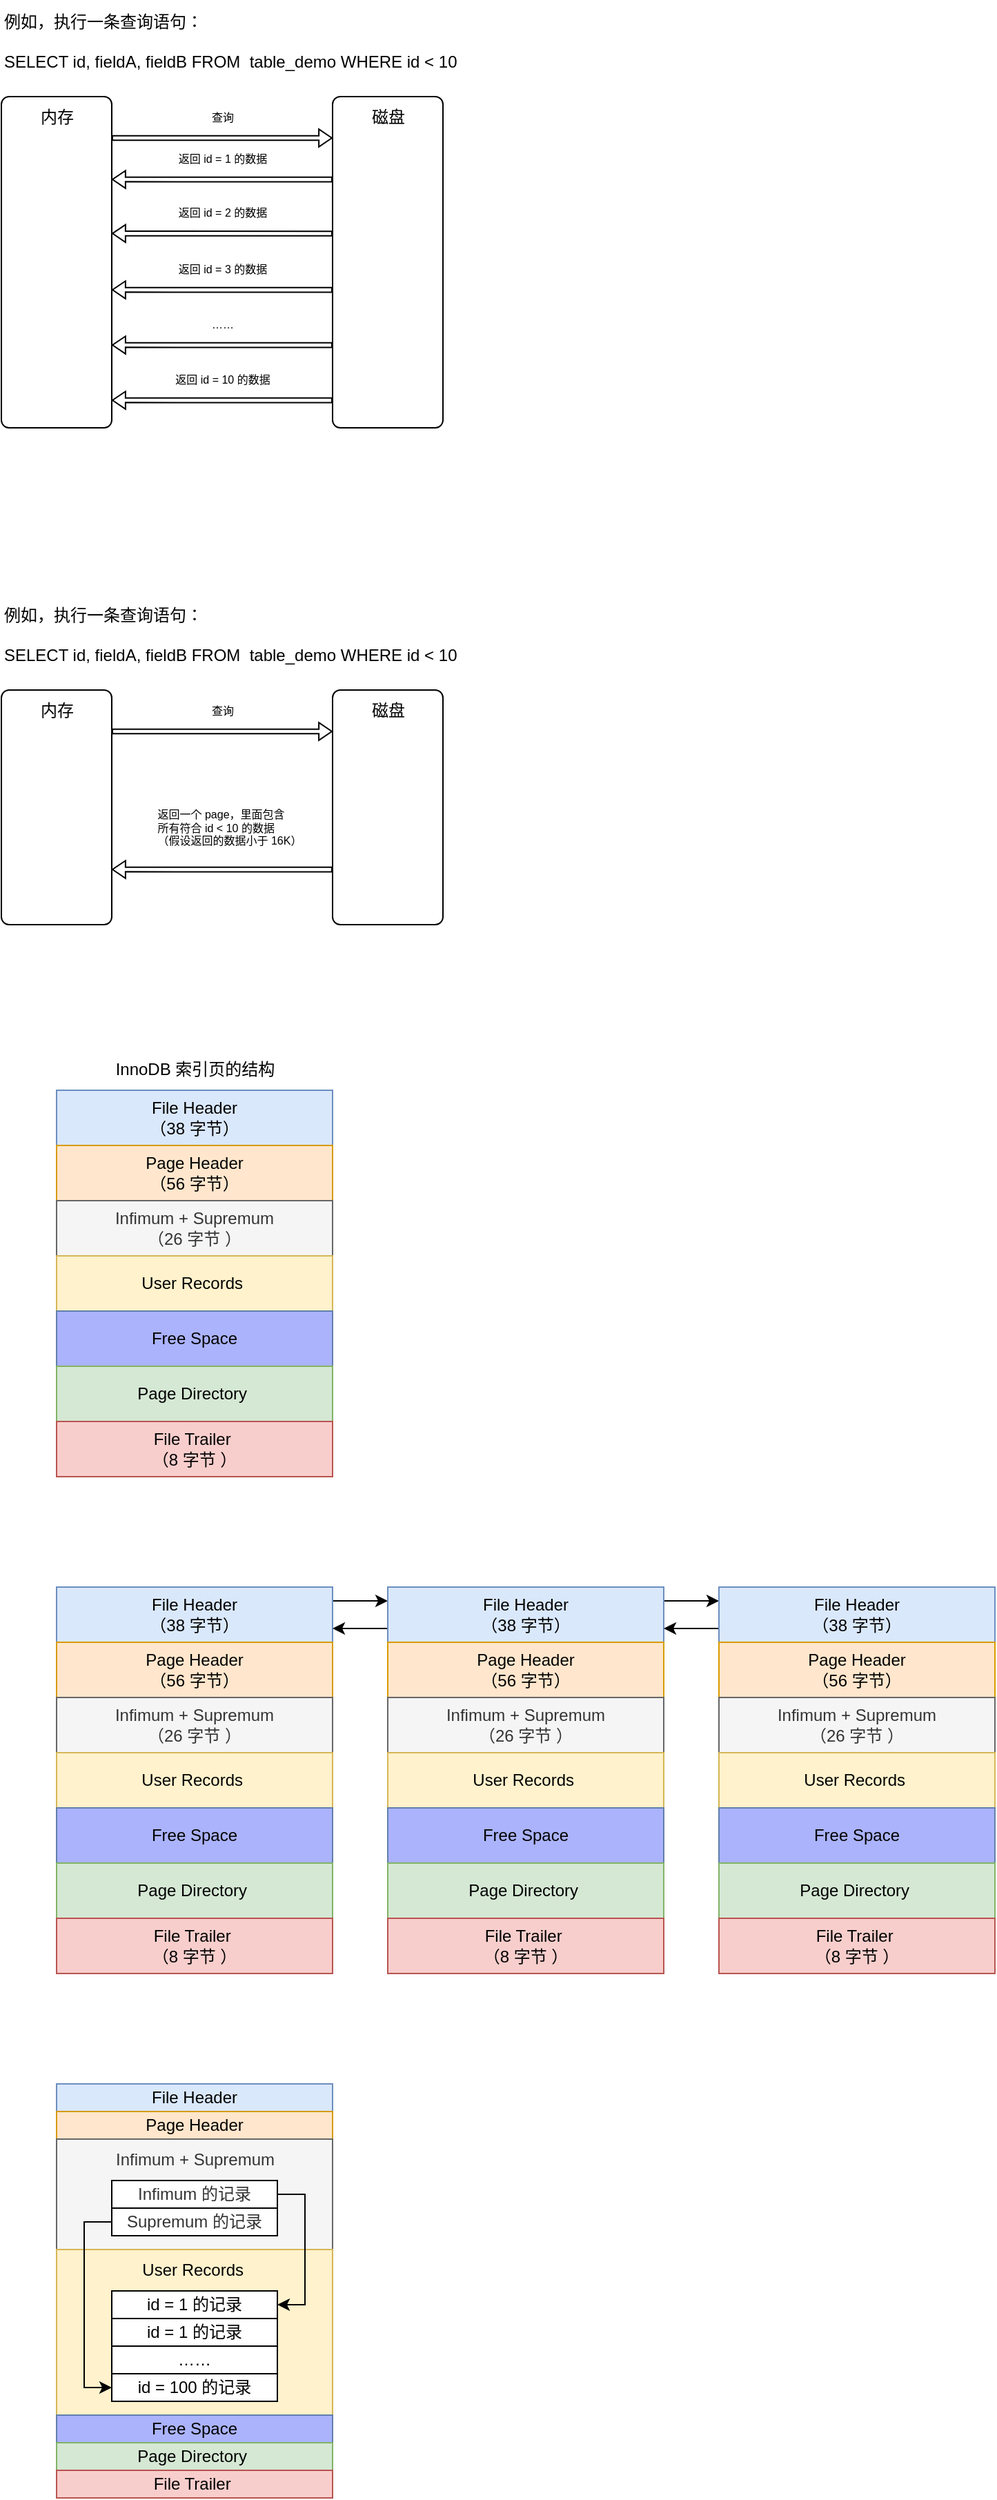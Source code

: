 <mxfile version="20.0.3" type="github">
  <diagram id="vDngCP8xt4QHyT7rM9b4" name="Page-1">
    <mxGraphModel dx="865" dy="456" grid="1" gridSize="10" guides="1" tooltips="1" connect="1" arrows="1" fold="1" page="1" pageScale="1" pageWidth="1000" pageHeight="1000" math="0" shadow="0">
      <root>
        <mxCell id="0" />
        <mxCell id="1" parent="0" />
        <mxCell id="p1iIbR9NMvKLZleKmLRX-2" value="" style="rounded=1;whiteSpace=wrap;html=1;arcSize=7;" parent="1" vertex="1">
          <mxGeometry x="160" y="80" width="80" height="240" as="geometry" />
        </mxCell>
        <mxCell id="p1iIbR9NMvKLZleKmLRX-1" value="例如，执行一条查询语句：&lt;br&gt;&lt;br&gt;SELECT id, fieldA, fieldB FROM&amp;nbsp; table_demo WHERE id &amp;lt; 10" style="text;html=1;align=left;verticalAlign=middle;resizable=0;points=[];autosize=1;strokeColor=none;fillColor=none;" parent="1" vertex="1">
          <mxGeometry x="160" y="10" width="350" height="60" as="geometry" />
        </mxCell>
        <mxCell id="p1iIbR9NMvKLZleKmLRX-3" value="内存" style="text;html=1;align=center;verticalAlign=middle;resizable=0;points=[];autosize=1;strokeColor=none;fillColor=none;" parent="1" vertex="1">
          <mxGeometry x="175" y="80" width="50" height="30" as="geometry" />
        </mxCell>
        <mxCell id="p1iIbR9NMvKLZleKmLRX-4" value="" style="rounded=1;whiteSpace=wrap;html=1;arcSize=7;" parent="1" vertex="1">
          <mxGeometry x="400" y="80" width="80" height="240" as="geometry" />
        </mxCell>
        <mxCell id="p1iIbR9NMvKLZleKmLRX-5" value="磁盘" style="text;html=1;align=center;verticalAlign=middle;resizable=0;points=[];autosize=1;strokeColor=none;fillColor=none;" parent="1" vertex="1">
          <mxGeometry x="415" y="80" width="50" height="30" as="geometry" />
        </mxCell>
        <mxCell id="p1iIbR9NMvKLZleKmLRX-6" value="" style="shape=flexArrow;endArrow=classic;html=1;rounded=0;width=3.333;endSize=2.814;endWidth=8.413;" parent="1" edge="1">
          <mxGeometry width="50" height="50" relative="1" as="geometry">
            <mxPoint x="240" y="110" as="sourcePoint" />
            <mxPoint x="400" y="110" as="targetPoint" />
          </mxGeometry>
        </mxCell>
        <mxCell id="p1iIbR9NMvKLZleKmLRX-7" value="查询" style="text;html=1;align=center;verticalAlign=middle;resizable=0;points=[];autosize=1;strokeColor=none;fillColor=none;fontSize=8;" parent="1" vertex="1">
          <mxGeometry x="295" y="80" width="50" height="30" as="geometry" />
        </mxCell>
        <mxCell id="p1iIbR9NMvKLZleKmLRX-9" value="" style="shape=flexArrow;endArrow=classic;html=1;rounded=0;width=3.333;endSize=2.814;endWidth=8.413;exitX=0;exitY=0.438;exitDx=0;exitDy=0;exitPerimeter=0;" parent="1" edge="1">
          <mxGeometry width="50" height="50" relative="1" as="geometry">
            <mxPoint x="400" y="140.08" as="sourcePoint" />
            <mxPoint x="240" y="140" as="targetPoint" />
          </mxGeometry>
        </mxCell>
        <mxCell id="p1iIbR9NMvKLZleKmLRX-10" value="&lt;font style=&quot;font-size: 8px;&quot;&gt;返回 id = 1 的数据&lt;/font&gt;" style="text;html=1;align=center;verticalAlign=middle;resizable=0;points=[];autosize=1;strokeColor=none;fillColor=none;fontSize=8;" parent="1" vertex="1">
          <mxGeometry x="260" y="110" width="120" height="30" as="geometry" />
        </mxCell>
        <mxCell id="p1iIbR9NMvKLZleKmLRX-12" value="" style="shape=flexArrow;endArrow=classic;html=1;rounded=0;width=3.333;endSize=2.814;endWidth=8.413;exitX=0;exitY=0.438;exitDx=0;exitDy=0;exitPerimeter=0;" parent="1" edge="1">
          <mxGeometry width="50" height="50" relative="1" as="geometry">
            <mxPoint x="400" y="179.25" as="sourcePoint" />
            <mxPoint x="240" y="179.17" as="targetPoint" />
          </mxGeometry>
        </mxCell>
        <mxCell id="p1iIbR9NMvKLZleKmLRX-13" value="&lt;font style=&quot;font-size: 8px;&quot;&gt;返回 id = 2 的数据&lt;/font&gt;" style="text;html=1;align=center;verticalAlign=middle;resizable=0;points=[];autosize=1;strokeColor=none;fillColor=none;fontSize=8;" parent="1" vertex="1">
          <mxGeometry x="260" y="149.17" width="120" height="30" as="geometry" />
        </mxCell>
        <mxCell id="p1iIbR9NMvKLZleKmLRX-14" value="" style="shape=flexArrow;endArrow=classic;html=1;rounded=0;width=3.333;endSize=2.814;endWidth=8.413;exitX=0;exitY=0.438;exitDx=0;exitDy=0;exitPerimeter=0;" parent="1" edge="1">
          <mxGeometry width="50" height="50" relative="1" as="geometry">
            <mxPoint x="400" y="220.08" as="sourcePoint" />
            <mxPoint x="240" y="220" as="targetPoint" />
          </mxGeometry>
        </mxCell>
        <mxCell id="p1iIbR9NMvKLZleKmLRX-15" value="&lt;font style=&quot;font-size: 8px;&quot;&gt;返回 id = 3 的数据&lt;/font&gt;" style="text;html=1;align=center;verticalAlign=middle;resizable=0;points=[];autosize=1;strokeColor=none;fillColor=none;fontSize=8;" parent="1" vertex="1">
          <mxGeometry x="260" y="190" width="120" height="30" as="geometry" />
        </mxCell>
        <mxCell id="p1iIbR9NMvKLZleKmLRX-16" value="" style="shape=flexArrow;endArrow=classic;html=1;rounded=0;width=3.333;endSize=2.814;endWidth=8.413;exitX=0;exitY=0.438;exitDx=0;exitDy=0;exitPerimeter=0;" parent="1" edge="1">
          <mxGeometry width="50" height="50" relative="1" as="geometry">
            <mxPoint x="400" y="260.08" as="sourcePoint" />
            <mxPoint x="240" y="260" as="targetPoint" />
          </mxGeometry>
        </mxCell>
        <mxCell id="p1iIbR9NMvKLZleKmLRX-17" value="&lt;font style=&quot;font-size: 8px;&quot;&gt;……&lt;/font&gt;" style="text;html=1;align=center;verticalAlign=middle;resizable=0;points=[];autosize=1;strokeColor=none;fillColor=none;fontSize=8;" parent="1" vertex="1">
          <mxGeometry x="295" y="230" width="50" height="30" as="geometry" />
        </mxCell>
        <mxCell id="p1iIbR9NMvKLZleKmLRX-18" value="" style="shape=flexArrow;endArrow=classic;html=1;rounded=0;width=3.333;endSize=2.814;endWidth=8.413;exitX=0;exitY=0.438;exitDx=0;exitDy=0;exitPerimeter=0;" parent="1" edge="1">
          <mxGeometry width="50" height="50" relative="1" as="geometry">
            <mxPoint x="400" y="300.08" as="sourcePoint" />
            <mxPoint x="240" y="300" as="targetPoint" />
          </mxGeometry>
        </mxCell>
        <mxCell id="p1iIbR9NMvKLZleKmLRX-19" value="&lt;font style=&quot;font-size: 8px;&quot;&gt;返回 id = 10 的数据&lt;/font&gt;" style="text;html=1;align=center;verticalAlign=middle;resizable=0;points=[];autosize=1;strokeColor=none;fillColor=none;fontSize=8;" parent="1" vertex="1">
          <mxGeometry x="255" y="270" width="130" height="30" as="geometry" />
        </mxCell>
        <mxCell id="4jA8FTdPtR9cPU2ZmF4B-1" value="" style="rounded=1;whiteSpace=wrap;html=1;arcSize=7;" vertex="1" parent="1">
          <mxGeometry x="160" y="510" width="80" height="170" as="geometry" />
        </mxCell>
        <mxCell id="4jA8FTdPtR9cPU2ZmF4B-2" value="例如，执行一条查询语句：&lt;br&gt;&lt;br&gt;SELECT id, fieldA, fieldB FROM&amp;nbsp; table_demo WHERE id &amp;lt; 10" style="text;html=1;align=left;verticalAlign=middle;resizable=0;points=[];autosize=1;strokeColor=none;fillColor=none;" vertex="1" parent="1">
          <mxGeometry x="160" y="440" width="350" height="60" as="geometry" />
        </mxCell>
        <mxCell id="4jA8FTdPtR9cPU2ZmF4B-3" value="内存" style="text;html=1;align=center;verticalAlign=middle;resizable=0;points=[];autosize=1;strokeColor=none;fillColor=none;" vertex="1" parent="1">
          <mxGeometry x="175" y="510" width="50" height="30" as="geometry" />
        </mxCell>
        <mxCell id="4jA8FTdPtR9cPU2ZmF4B-4" value="" style="rounded=1;whiteSpace=wrap;html=1;arcSize=7;" vertex="1" parent="1">
          <mxGeometry x="400" y="510" width="80" height="170" as="geometry" />
        </mxCell>
        <mxCell id="4jA8FTdPtR9cPU2ZmF4B-5" value="磁盘" style="text;html=1;align=center;verticalAlign=middle;resizable=0;points=[];autosize=1;strokeColor=none;fillColor=none;" vertex="1" parent="1">
          <mxGeometry x="415" y="510" width="50" height="30" as="geometry" />
        </mxCell>
        <mxCell id="4jA8FTdPtR9cPU2ZmF4B-6" value="" style="shape=flexArrow;endArrow=classic;html=1;rounded=0;width=3.333;endSize=2.814;endWidth=8.413;" edge="1" parent="1">
          <mxGeometry width="50" height="50" relative="1" as="geometry">
            <mxPoint x="240" y="540" as="sourcePoint" />
            <mxPoint x="400" y="540" as="targetPoint" />
          </mxGeometry>
        </mxCell>
        <mxCell id="4jA8FTdPtR9cPU2ZmF4B-7" value="查询" style="text;html=1;align=center;verticalAlign=middle;resizable=0;points=[];autosize=1;strokeColor=none;fillColor=none;fontSize=8;" vertex="1" parent="1">
          <mxGeometry x="295" y="510" width="50" height="30" as="geometry" />
        </mxCell>
        <mxCell id="4jA8FTdPtR9cPU2ZmF4B-8" value="" style="shape=flexArrow;endArrow=classic;html=1;rounded=0;width=3.333;endSize=2.814;endWidth=8.413;exitX=0;exitY=0.438;exitDx=0;exitDy=0;exitPerimeter=0;" edge="1" parent="1">
          <mxGeometry width="50" height="50" relative="1" as="geometry">
            <mxPoint x="400" y="640.08" as="sourcePoint" />
            <mxPoint x="240" y="640" as="targetPoint" />
          </mxGeometry>
        </mxCell>
        <mxCell id="4jA8FTdPtR9cPU2ZmF4B-9" value="&lt;div style=&quot;text-align: left;&quot;&gt;&lt;span style=&quot;background-color: initial;&quot;&gt;返回一个 page，里面包含&lt;br&gt;所有符合 id &amp;lt; 10 的数据&lt;/span&gt;&lt;/div&gt;&lt;font style=&quot;font-size: 8px;&quot;&gt;&lt;div style=&quot;text-align: left;&quot;&gt;&lt;span style=&quot;background-color: initial;&quot;&gt;（假设返回的数据小于 16K）&lt;/span&gt;&lt;/div&gt;&lt;/font&gt;" style="text;html=1;align=center;verticalAlign=middle;resizable=0;points=[];autosize=1;strokeColor=none;fillColor=none;fontSize=8;" vertex="1" parent="1">
          <mxGeometry x="235" y="580" width="180" height="60" as="geometry" />
        </mxCell>
        <mxCell id="4jA8FTdPtR9cPU2ZmF4B-18" value="InnoDB 索引页的结构" style="text;html=1;align=center;verticalAlign=middle;resizable=0;points=[];autosize=1;strokeColor=none;fillColor=none;" vertex="1" parent="1">
          <mxGeometry x="230" y="770" width="140" height="30" as="geometry" />
        </mxCell>
        <mxCell id="4jA8FTdPtR9cPU2ZmF4B-19" value="File Header&lt;br&gt;（38 字节）" style="rounded=0;whiteSpace=wrap;html=1;fillColor=#dae8fc;strokeColor=#6c8ebf;" vertex="1" parent="1">
          <mxGeometry x="200" y="800" width="200" height="40" as="geometry" />
        </mxCell>
        <mxCell id="4jA8FTdPtR9cPU2ZmF4B-20" value="Page Header&lt;br&gt;（56 字节）" style="rounded=0;whiteSpace=wrap;html=1;fillColor=#ffe6cc;strokeColor=#d79b00;" vertex="1" parent="1">
          <mxGeometry x="200" y="840" width="200" height="40" as="geometry" />
        </mxCell>
        <mxCell id="4jA8FTdPtR9cPU2ZmF4B-21" value="Infimum + Supremum&lt;br&gt;（26 字节 ）" style="rounded=0;whiteSpace=wrap;html=1;fillColor=#f5f5f5;fontColor=#333333;strokeColor=#666666;" vertex="1" parent="1">
          <mxGeometry x="200" y="880" width="200" height="40" as="geometry" />
        </mxCell>
        <mxCell id="4jA8FTdPtR9cPU2ZmF4B-22" value="User Records&amp;nbsp;" style="rounded=0;whiteSpace=wrap;html=1;fillColor=#fff2cc;strokeColor=#d6b656;" vertex="1" parent="1">
          <mxGeometry x="200" y="920" width="200" height="40" as="geometry" />
        </mxCell>
        <mxCell id="4jA8FTdPtR9cPU2ZmF4B-23" value="Free Space" style="rounded=0;whiteSpace=wrap;html=1;fillColor=#ABB3FC;strokeColor=#617FAB;" vertex="1" parent="1">
          <mxGeometry x="200" y="960" width="200" height="40" as="geometry" />
        </mxCell>
        <mxCell id="4jA8FTdPtR9cPU2ZmF4B-24" value="Page Directory&amp;nbsp;" style="rounded=0;whiteSpace=wrap;html=1;fillColor=#d5e8d4;strokeColor=#82b366;" vertex="1" parent="1">
          <mxGeometry x="200" y="1000" width="200" height="40" as="geometry" />
        </mxCell>
        <mxCell id="4jA8FTdPtR9cPU2ZmF4B-25" value="File Trailer&amp;nbsp;&lt;br&gt;（8 字节 ）" style="rounded=0;whiteSpace=wrap;html=1;fillColor=#f8cecc;strokeColor=#b85450;" vertex="1" parent="1">
          <mxGeometry x="200" y="1040" width="200" height="40" as="geometry" />
        </mxCell>
        <mxCell id="4jA8FTdPtR9cPU2ZmF4B-47" style="edgeStyle=orthogonalEdgeStyle;rounded=0;orthogonalLoop=1;jettySize=auto;html=1;exitX=1;exitY=0.25;exitDx=0;exitDy=0;entryX=0;entryY=0.25;entryDx=0;entryDy=0;" edge="1" parent="1" source="4jA8FTdPtR9cPU2ZmF4B-26" target="4jA8FTdPtR9cPU2ZmF4B-33">
          <mxGeometry relative="1" as="geometry" />
        </mxCell>
        <mxCell id="4jA8FTdPtR9cPU2ZmF4B-26" value="File Header&lt;br&gt;（38 字节）" style="rounded=0;whiteSpace=wrap;html=1;fillColor=#dae8fc;strokeColor=#6c8ebf;" vertex="1" parent="1">
          <mxGeometry x="200" y="1160" width="200" height="40" as="geometry" />
        </mxCell>
        <mxCell id="4jA8FTdPtR9cPU2ZmF4B-27" value="Page Header&lt;br&gt;（56 字节）" style="rounded=0;whiteSpace=wrap;html=1;fillColor=#ffe6cc;strokeColor=#d79b00;" vertex="1" parent="1">
          <mxGeometry x="200" y="1200" width="200" height="40" as="geometry" />
        </mxCell>
        <mxCell id="4jA8FTdPtR9cPU2ZmF4B-28" value="Infimum + Supremum&lt;br&gt;（26 字节 ）" style="rounded=0;whiteSpace=wrap;html=1;fillColor=#f5f5f5;fontColor=#333333;strokeColor=#666666;" vertex="1" parent="1">
          <mxGeometry x="200" y="1240" width="200" height="40" as="geometry" />
        </mxCell>
        <mxCell id="4jA8FTdPtR9cPU2ZmF4B-29" value="User Records&amp;nbsp;" style="rounded=0;whiteSpace=wrap;html=1;fillColor=#fff2cc;strokeColor=#d6b656;" vertex="1" parent="1">
          <mxGeometry x="200" y="1280" width="200" height="40" as="geometry" />
        </mxCell>
        <mxCell id="4jA8FTdPtR9cPU2ZmF4B-30" value="Free Space" style="rounded=0;whiteSpace=wrap;html=1;fillColor=#ABB3FC;strokeColor=#617FAB;" vertex="1" parent="1">
          <mxGeometry x="200" y="1320" width="200" height="40" as="geometry" />
        </mxCell>
        <mxCell id="4jA8FTdPtR9cPU2ZmF4B-31" value="Page Directory&amp;nbsp;" style="rounded=0;whiteSpace=wrap;html=1;fillColor=#d5e8d4;strokeColor=#82b366;" vertex="1" parent="1">
          <mxGeometry x="200" y="1360" width="200" height="40" as="geometry" />
        </mxCell>
        <mxCell id="4jA8FTdPtR9cPU2ZmF4B-32" value="File Trailer&amp;nbsp;&lt;br&gt;（8 字节 ）" style="rounded=0;whiteSpace=wrap;html=1;fillColor=#f8cecc;strokeColor=#b85450;" vertex="1" parent="1">
          <mxGeometry x="200" y="1400" width="200" height="40" as="geometry" />
        </mxCell>
        <mxCell id="4jA8FTdPtR9cPU2ZmF4B-48" style="edgeStyle=orthogonalEdgeStyle;rounded=0;orthogonalLoop=1;jettySize=auto;html=1;exitX=1;exitY=0.25;exitDx=0;exitDy=0;entryX=0;entryY=0.25;entryDx=0;entryDy=0;" edge="1" parent="1" source="4jA8FTdPtR9cPU2ZmF4B-33" target="4jA8FTdPtR9cPU2ZmF4B-40">
          <mxGeometry relative="1" as="geometry" />
        </mxCell>
        <mxCell id="4jA8FTdPtR9cPU2ZmF4B-50" style="edgeStyle=orthogonalEdgeStyle;rounded=0;orthogonalLoop=1;jettySize=auto;html=1;entryX=1;entryY=0.75;entryDx=0;entryDy=0;exitX=0;exitY=0.75;exitDx=0;exitDy=0;" edge="1" parent="1" source="4jA8FTdPtR9cPU2ZmF4B-33" target="4jA8FTdPtR9cPU2ZmF4B-26">
          <mxGeometry relative="1" as="geometry" />
        </mxCell>
        <mxCell id="4jA8FTdPtR9cPU2ZmF4B-33" value="File Header&lt;br&gt;（38 字节）" style="rounded=0;whiteSpace=wrap;html=1;fillColor=#dae8fc;strokeColor=#6c8ebf;" vertex="1" parent="1">
          <mxGeometry x="440" y="1160" width="200" height="40" as="geometry" />
        </mxCell>
        <mxCell id="4jA8FTdPtR9cPU2ZmF4B-34" value="Page Header&lt;br&gt;（56 字节）" style="rounded=0;whiteSpace=wrap;html=1;fillColor=#ffe6cc;strokeColor=#d79b00;" vertex="1" parent="1">
          <mxGeometry x="440" y="1200" width="200" height="40" as="geometry" />
        </mxCell>
        <mxCell id="4jA8FTdPtR9cPU2ZmF4B-35" value="Infimum + Supremum&lt;br&gt;（26 字节 ）" style="rounded=0;whiteSpace=wrap;html=1;fillColor=#f5f5f5;fontColor=#333333;strokeColor=#666666;" vertex="1" parent="1">
          <mxGeometry x="440" y="1240" width="200" height="40" as="geometry" />
        </mxCell>
        <mxCell id="4jA8FTdPtR9cPU2ZmF4B-36" value="User Records&amp;nbsp;" style="rounded=0;whiteSpace=wrap;html=1;fillColor=#fff2cc;strokeColor=#d6b656;" vertex="1" parent="1">
          <mxGeometry x="440" y="1280" width="200" height="40" as="geometry" />
        </mxCell>
        <mxCell id="4jA8FTdPtR9cPU2ZmF4B-37" value="Free Space" style="rounded=0;whiteSpace=wrap;html=1;fillColor=#ABB3FC;strokeColor=#617FAB;" vertex="1" parent="1">
          <mxGeometry x="440" y="1320" width="200" height="40" as="geometry" />
        </mxCell>
        <mxCell id="4jA8FTdPtR9cPU2ZmF4B-38" value="Page Directory&amp;nbsp;" style="rounded=0;whiteSpace=wrap;html=1;fillColor=#d5e8d4;strokeColor=#82b366;" vertex="1" parent="1">
          <mxGeometry x="440" y="1360" width="200" height="40" as="geometry" />
        </mxCell>
        <mxCell id="4jA8FTdPtR9cPU2ZmF4B-39" value="File Trailer&amp;nbsp;&lt;br&gt;（8 字节 ）" style="rounded=0;whiteSpace=wrap;html=1;fillColor=#f8cecc;strokeColor=#b85450;" vertex="1" parent="1">
          <mxGeometry x="440" y="1400" width="200" height="40" as="geometry" />
        </mxCell>
        <mxCell id="4jA8FTdPtR9cPU2ZmF4B-49" style="edgeStyle=orthogonalEdgeStyle;rounded=0;orthogonalLoop=1;jettySize=auto;html=1;entryX=1;entryY=0.75;entryDx=0;entryDy=0;exitX=0;exitY=0.75;exitDx=0;exitDy=0;" edge="1" parent="1" source="4jA8FTdPtR9cPU2ZmF4B-40" target="4jA8FTdPtR9cPU2ZmF4B-33">
          <mxGeometry relative="1" as="geometry" />
        </mxCell>
        <mxCell id="4jA8FTdPtR9cPU2ZmF4B-40" value="File Header&lt;br&gt;（38 字节）" style="rounded=0;whiteSpace=wrap;html=1;fillColor=#dae8fc;strokeColor=#6c8ebf;" vertex="1" parent="1">
          <mxGeometry x="680" y="1160" width="200" height="40" as="geometry" />
        </mxCell>
        <mxCell id="4jA8FTdPtR9cPU2ZmF4B-41" value="Page Header&lt;br&gt;（56 字节）" style="rounded=0;whiteSpace=wrap;html=1;fillColor=#ffe6cc;strokeColor=#d79b00;" vertex="1" parent="1">
          <mxGeometry x="680" y="1200" width="200" height="40" as="geometry" />
        </mxCell>
        <mxCell id="4jA8FTdPtR9cPU2ZmF4B-42" value="Infimum + Supremum&lt;br&gt;（26 字节 ）" style="rounded=0;whiteSpace=wrap;html=1;fillColor=#f5f5f5;fontColor=#333333;strokeColor=#666666;" vertex="1" parent="1">
          <mxGeometry x="680" y="1240" width="200" height="40" as="geometry" />
        </mxCell>
        <mxCell id="4jA8FTdPtR9cPU2ZmF4B-43" value="User Records&amp;nbsp;" style="rounded=0;whiteSpace=wrap;html=1;fillColor=#fff2cc;strokeColor=#d6b656;" vertex="1" parent="1">
          <mxGeometry x="680" y="1280" width="200" height="40" as="geometry" />
        </mxCell>
        <mxCell id="4jA8FTdPtR9cPU2ZmF4B-44" value="Free Space" style="rounded=0;whiteSpace=wrap;html=1;fillColor=#ABB3FC;strokeColor=#617FAB;" vertex="1" parent="1">
          <mxGeometry x="680" y="1320" width="200" height="40" as="geometry" />
        </mxCell>
        <mxCell id="4jA8FTdPtR9cPU2ZmF4B-45" value="Page Directory&amp;nbsp;" style="rounded=0;whiteSpace=wrap;html=1;fillColor=#d5e8d4;strokeColor=#82b366;" vertex="1" parent="1">
          <mxGeometry x="680" y="1360" width="200" height="40" as="geometry" />
        </mxCell>
        <mxCell id="4jA8FTdPtR9cPU2ZmF4B-46" value="File Trailer&amp;nbsp;&lt;br&gt;（8 字节 ）" style="rounded=0;whiteSpace=wrap;html=1;fillColor=#f8cecc;strokeColor=#b85450;" vertex="1" parent="1">
          <mxGeometry x="680" y="1400" width="200" height="40" as="geometry" />
        </mxCell>
        <mxCell id="4jA8FTdPtR9cPU2ZmF4B-60" value="File Header" style="rounded=0;whiteSpace=wrap;html=1;fillColor=#dae8fc;strokeColor=#6c8ebf;" vertex="1" parent="1">
          <mxGeometry x="200" y="1520" width="200" height="20" as="geometry" />
        </mxCell>
        <mxCell id="4jA8FTdPtR9cPU2ZmF4B-61" value="Page Header" style="rounded=0;whiteSpace=wrap;html=1;fillColor=#ffe6cc;strokeColor=#d79b00;" vertex="1" parent="1">
          <mxGeometry x="200" y="1540" width="200" height="20" as="geometry" />
        </mxCell>
        <mxCell id="4jA8FTdPtR9cPU2ZmF4B-62" value="" style="rounded=0;whiteSpace=wrap;html=1;fillColor=#f5f5f5;fontColor=#333333;strokeColor=#666666;" vertex="1" parent="1">
          <mxGeometry x="200" y="1560" width="200" height="80" as="geometry" />
        </mxCell>
        <mxCell id="4jA8FTdPtR9cPU2ZmF4B-63" value="" style="rounded=0;whiteSpace=wrap;html=1;fillColor=#fff2cc;strokeColor=#d6b656;" vertex="1" parent="1">
          <mxGeometry x="200" y="1640" width="200" height="120" as="geometry" />
        </mxCell>
        <mxCell id="4jA8FTdPtR9cPU2ZmF4B-64" value="Free Space" style="rounded=0;whiteSpace=wrap;html=1;fillColor=#ABB3FC;strokeColor=#617FAB;" vertex="1" parent="1">
          <mxGeometry x="200" y="1760" width="200" height="20" as="geometry" />
        </mxCell>
        <mxCell id="4jA8FTdPtR9cPU2ZmF4B-65" value="Page Directory&amp;nbsp;" style="rounded=0;whiteSpace=wrap;html=1;fillColor=#d5e8d4;strokeColor=#82b366;" vertex="1" parent="1">
          <mxGeometry x="200" y="1780" width="200" height="20" as="geometry" />
        </mxCell>
        <mxCell id="4jA8FTdPtR9cPU2ZmF4B-66" value="File Trailer&amp;nbsp;" style="rounded=0;whiteSpace=wrap;html=1;fillColor=#f8cecc;strokeColor=#b85450;" vertex="1" parent="1">
          <mxGeometry x="200" y="1800" width="200" height="20" as="geometry" />
        </mxCell>
        <mxCell id="4jA8FTdPtR9cPU2ZmF4B-68" value="&lt;span style=&quot;color: rgb(51, 51, 51);&quot;&gt;Infimum + Supremum&lt;/span&gt;" style="text;html=1;align=center;verticalAlign=middle;resizable=0;points=[];autosize=1;strokeColor=none;fillColor=none;" vertex="1" parent="1">
          <mxGeometry x="230" y="1560" width="140" height="30" as="geometry" />
        </mxCell>
        <mxCell id="4jA8FTdPtR9cPU2ZmF4B-71" value="&lt;span style=&quot;&quot;&gt;User Records&amp;nbsp;&lt;/span&gt;" style="text;html=1;align=center;verticalAlign=middle;resizable=0;points=[];autosize=1;strokeColor=none;fillColor=none;" vertex="1" parent="1">
          <mxGeometry x="250" y="1640" width="100" height="30" as="geometry" />
        </mxCell>
        <mxCell id="4jA8FTdPtR9cPU2ZmF4B-73" value="id = 1 的记录" style="rounded=0;whiteSpace=wrap;html=1;" vertex="1" parent="1">
          <mxGeometry x="240" y="1670" width="120" height="20" as="geometry" />
        </mxCell>
        <mxCell id="4jA8FTdPtR9cPU2ZmF4B-79" style="edgeStyle=orthogonalEdgeStyle;rounded=0;orthogonalLoop=1;jettySize=auto;html=1;entryX=1;entryY=0.5;entryDx=0;entryDy=0;exitX=1;exitY=0.5;exitDx=0;exitDy=0;" edge="1" parent="1" source="4jA8FTdPtR9cPU2ZmF4B-74" target="4jA8FTdPtR9cPU2ZmF4B-73">
          <mxGeometry relative="1" as="geometry">
            <Array as="points">
              <mxPoint x="380" y="1600" />
              <mxPoint x="380" y="1680" />
            </Array>
          </mxGeometry>
        </mxCell>
        <mxCell id="4jA8FTdPtR9cPU2ZmF4B-74" value="&lt;span style=&quot;color: rgb(51, 51, 51);&quot;&gt;Infimum 的记录&lt;/span&gt;" style="rounded=0;whiteSpace=wrap;html=1;" vertex="1" parent="1">
          <mxGeometry x="240" y="1590" width="120" height="20" as="geometry" />
        </mxCell>
        <mxCell id="4jA8FTdPtR9cPU2ZmF4B-81" style="edgeStyle=orthogonalEdgeStyle;rounded=0;orthogonalLoop=1;jettySize=auto;html=1;entryX=0;entryY=0.5;entryDx=0;entryDy=0;exitX=0;exitY=0.5;exitDx=0;exitDy=0;" edge="1" parent="1" source="4jA8FTdPtR9cPU2ZmF4B-75" target="4jA8FTdPtR9cPU2ZmF4B-77">
          <mxGeometry relative="1" as="geometry">
            <Array as="points">
              <mxPoint x="220" y="1620" />
              <mxPoint x="220" y="1740" />
            </Array>
          </mxGeometry>
        </mxCell>
        <mxCell id="4jA8FTdPtR9cPU2ZmF4B-75" value="&lt;span style=&quot;color: rgb(51, 51, 51);&quot;&gt;Supremum&lt;/span&gt;&lt;span style=&quot;color: rgb(51, 51, 51);&quot;&gt;&amp;nbsp;的记录&lt;/span&gt;" style="rounded=0;whiteSpace=wrap;html=1;" vertex="1" parent="1">
          <mxGeometry x="240" y="1610" width="120" height="20" as="geometry" />
        </mxCell>
        <mxCell id="4jA8FTdPtR9cPU2ZmF4B-76" value="id = 1 的记录" style="rounded=0;whiteSpace=wrap;html=1;" vertex="1" parent="1">
          <mxGeometry x="240" y="1690" width="120" height="20" as="geometry" />
        </mxCell>
        <mxCell id="4jA8FTdPtR9cPU2ZmF4B-77" value="id = 100 的记录" style="rounded=0;whiteSpace=wrap;html=1;" vertex="1" parent="1">
          <mxGeometry x="240" y="1730" width="120" height="20" as="geometry" />
        </mxCell>
        <mxCell id="4jA8FTdPtR9cPU2ZmF4B-78" value="……" style="rounded=0;whiteSpace=wrap;html=1;" vertex="1" parent="1">
          <mxGeometry x="240" y="1710" width="120" height="20" as="geometry" />
        </mxCell>
      </root>
    </mxGraphModel>
  </diagram>
</mxfile>
